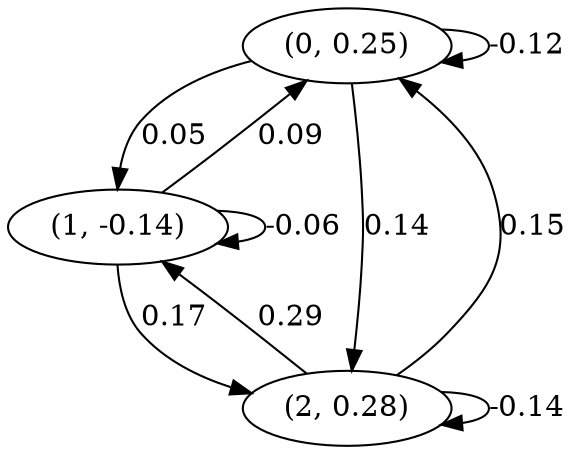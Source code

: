 digraph {
    0 [ label = "(0, 0.25)" ]
    1 [ label = "(1, -0.14)" ]
    2 [ label = "(2, 0.28)" ]
    0 -> 0 [ label = "-0.12" ]
    1 -> 1 [ label = "-0.06" ]
    2 -> 2 [ label = "-0.14" ]
    1 -> 0 [ label = "0.09" ]
    2 -> 0 [ label = "0.15" ]
    0 -> 1 [ label = "0.05" ]
    2 -> 1 [ label = "0.29" ]
    0 -> 2 [ label = "0.14" ]
    1 -> 2 [ label = "0.17" ]
}

